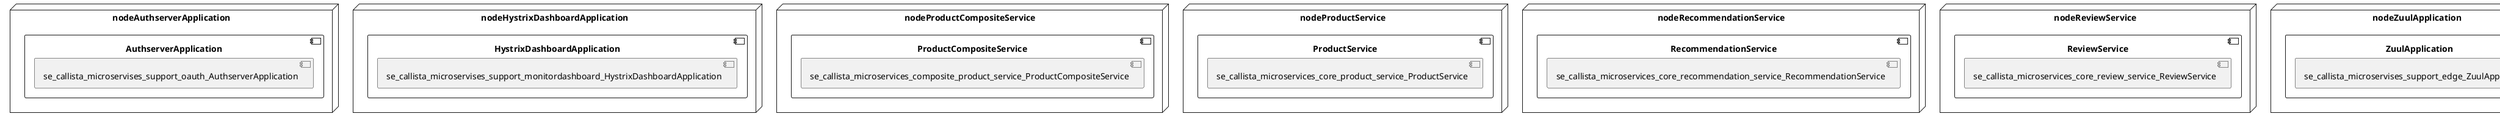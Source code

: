@startuml
skinparam fixCircleLabelOverlapping true
skinparam componentStyle uml2
node nodeAuthserverApplication {
component AuthserverApplication {
[se_callista_microservises_support_oauth_AuthserverApplication] [[callistaenterprise-blog-microservices.system#_UXusQMBFEe6U0_th1m9s7A]]
}
}
node nodeHystrixDashboardApplication {
component HystrixDashboardApplication {
[se_callista_microservises_support_monitordashboard_HystrixDashboardApplication] [[callistaenterprise-blog-microservices.system#_UXusQMBFEe6U0_th1m9s7A]]
}
}
node nodeProductCompositeService {
component ProductCompositeService {
[se_callista_microservices_composite_product_service_ProductCompositeService] [[callistaenterprise-blog-microservices.system#_UXusQMBFEe6U0_th1m9s7A]]
}
}
node nodeProductService {
component ProductService {
[se_callista_microservices_core_product_service_ProductService] [[callistaenterprise-blog-microservices.system#_UXusQMBFEe6U0_th1m9s7A]]
}
}
node nodeRecommendationService {
component RecommendationService {
[se_callista_microservices_core_recommendation_service_RecommendationService] [[callistaenterprise-blog-microservices.system#_UXusQMBFEe6U0_th1m9s7A]]
}
}
node nodeReviewService {
component ReviewService {
[se_callista_microservices_core_review_service_ReviewService] [[callistaenterprise-blog-microservices.system#_UXusQMBFEe6U0_th1m9s7A]]
}
}
node nodeZuulApplication {
component ZuulApplication {
[se_callista_microservises_support_edge_ZuulApplication] [[callistaenterprise-blog-microservices.system#_UXusQMBFEe6U0_th1m9s7A]]
}
}

@enduml
